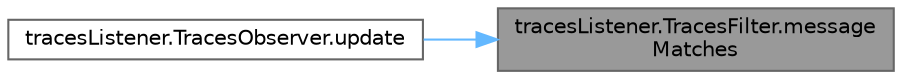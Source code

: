 digraph "tracesListener.TracesFilter.messageMatches"
{
 // LATEX_PDF_SIZE
  bgcolor="transparent";
  edge [fontname=Helvetica,fontsize=10,labelfontname=Helvetica,labelfontsize=10];
  node [fontname=Helvetica,fontsize=10,shape=box,height=0.2,width=0.4];
  rankdir="RL";
  Node1 [id="Node000001",label="tracesListener.TracesFilter.message\lMatches",height=0.2,width=0.4,color="gray40", fillcolor="grey60", style="filled", fontcolor="black",tooltip=" "];
  Node1 -> Node2 [id="edge1_Node000001_Node000002",dir="back",color="steelblue1",style="solid",tooltip=" "];
  Node2 [id="Node000002",label="tracesListener.TracesObserver.update",height=0.2,width=0.4,color="grey40", fillcolor="white", style="filled",URL="$classtraces_listener_1_1_traces_observer.html#a6eeee0aaa80828de7b563096e752020d",tooltip=" "];
}
